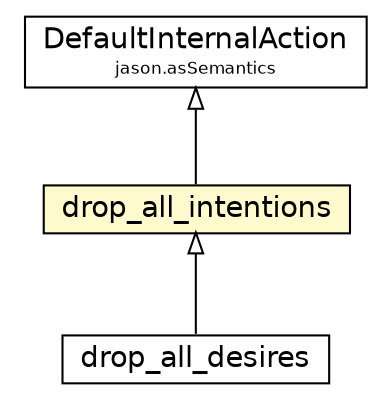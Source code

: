 #!/usr/local/bin/dot
#
# Class diagram 
# Generated by UMLGraph version 5.1 (http://www.umlgraph.org/)
#

digraph G {
	edge [fontname="Helvetica",fontsize=10,labelfontname="Helvetica",labelfontsize=10];
	node [fontname="Helvetica",fontsize=10,shape=plaintext];
	nodesep=0.25;
	ranksep=0.5;
	// jason.asSemantics.DefaultInternalAction
	c62099 [label=<<table title="jason.asSemantics.DefaultInternalAction" border="0" cellborder="1" cellspacing="0" cellpadding="2" port="p" href="../asSemantics/DefaultInternalAction.html">
		<tr><td><table border="0" cellspacing="0" cellpadding="1">
<tr><td align="center" balign="center"> DefaultInternalAction </td></tr>
<tr><td align="center" balign="center"><font point-size="8.0"> jason.asSemantics </font></td></tr>
		</table></td></tr>
		</table>>, fontname="Helvetica", fontcolor="black", fontsize=14.0];
	// jason.stdlib.drop_all_intentions
	c62303 [label=<<table title="jason.stdlib.drop_all_intentions" border="0" cellborder="1" cellspacing="0" cellpadding="2" port="p" bgcolor="lemonChiffon" href="./drop_all_intentions.html">
		<tr><td><table border="0" cellspacing="0" cellpadding="1">
<tr><td align="center" balign="center"> drop_all_intentions </td></tr>
		</table></td></tr>
		</table>>, fontname="Helvetica", fontcolor="black", fontsize=14.0];
	// jason.stdlib.drop_all_desires
	c62305 [label=<<table title="jason.stdlib.drop_all_desires" border="0" cellborder="1" cellspacing="0" cellpadding="2" port="p" href="./drop_all_desires.html">
		<tr><td><table border="0" cellspacing="0" cellpadding="1">
<tr><td align="center" balign="center"> drop_all_desires </td></tr>
		</table></td></tr>
		</table>>, fontname="Helvetica", fontcolor="black", fontsize=14.0];
	//jason.stdlib.drop_all_intentions extends jason.asSemantics.DefaultInternalAction
	c62099:p -> c62303:p [dir=back,arrowtail=empty];
	//jason.stdlib.drop_all_desires extends jason.stdlib.drop_all_intentions
	c62303:p -> c62305:p [dir=back,arrowtail=empty];
}

